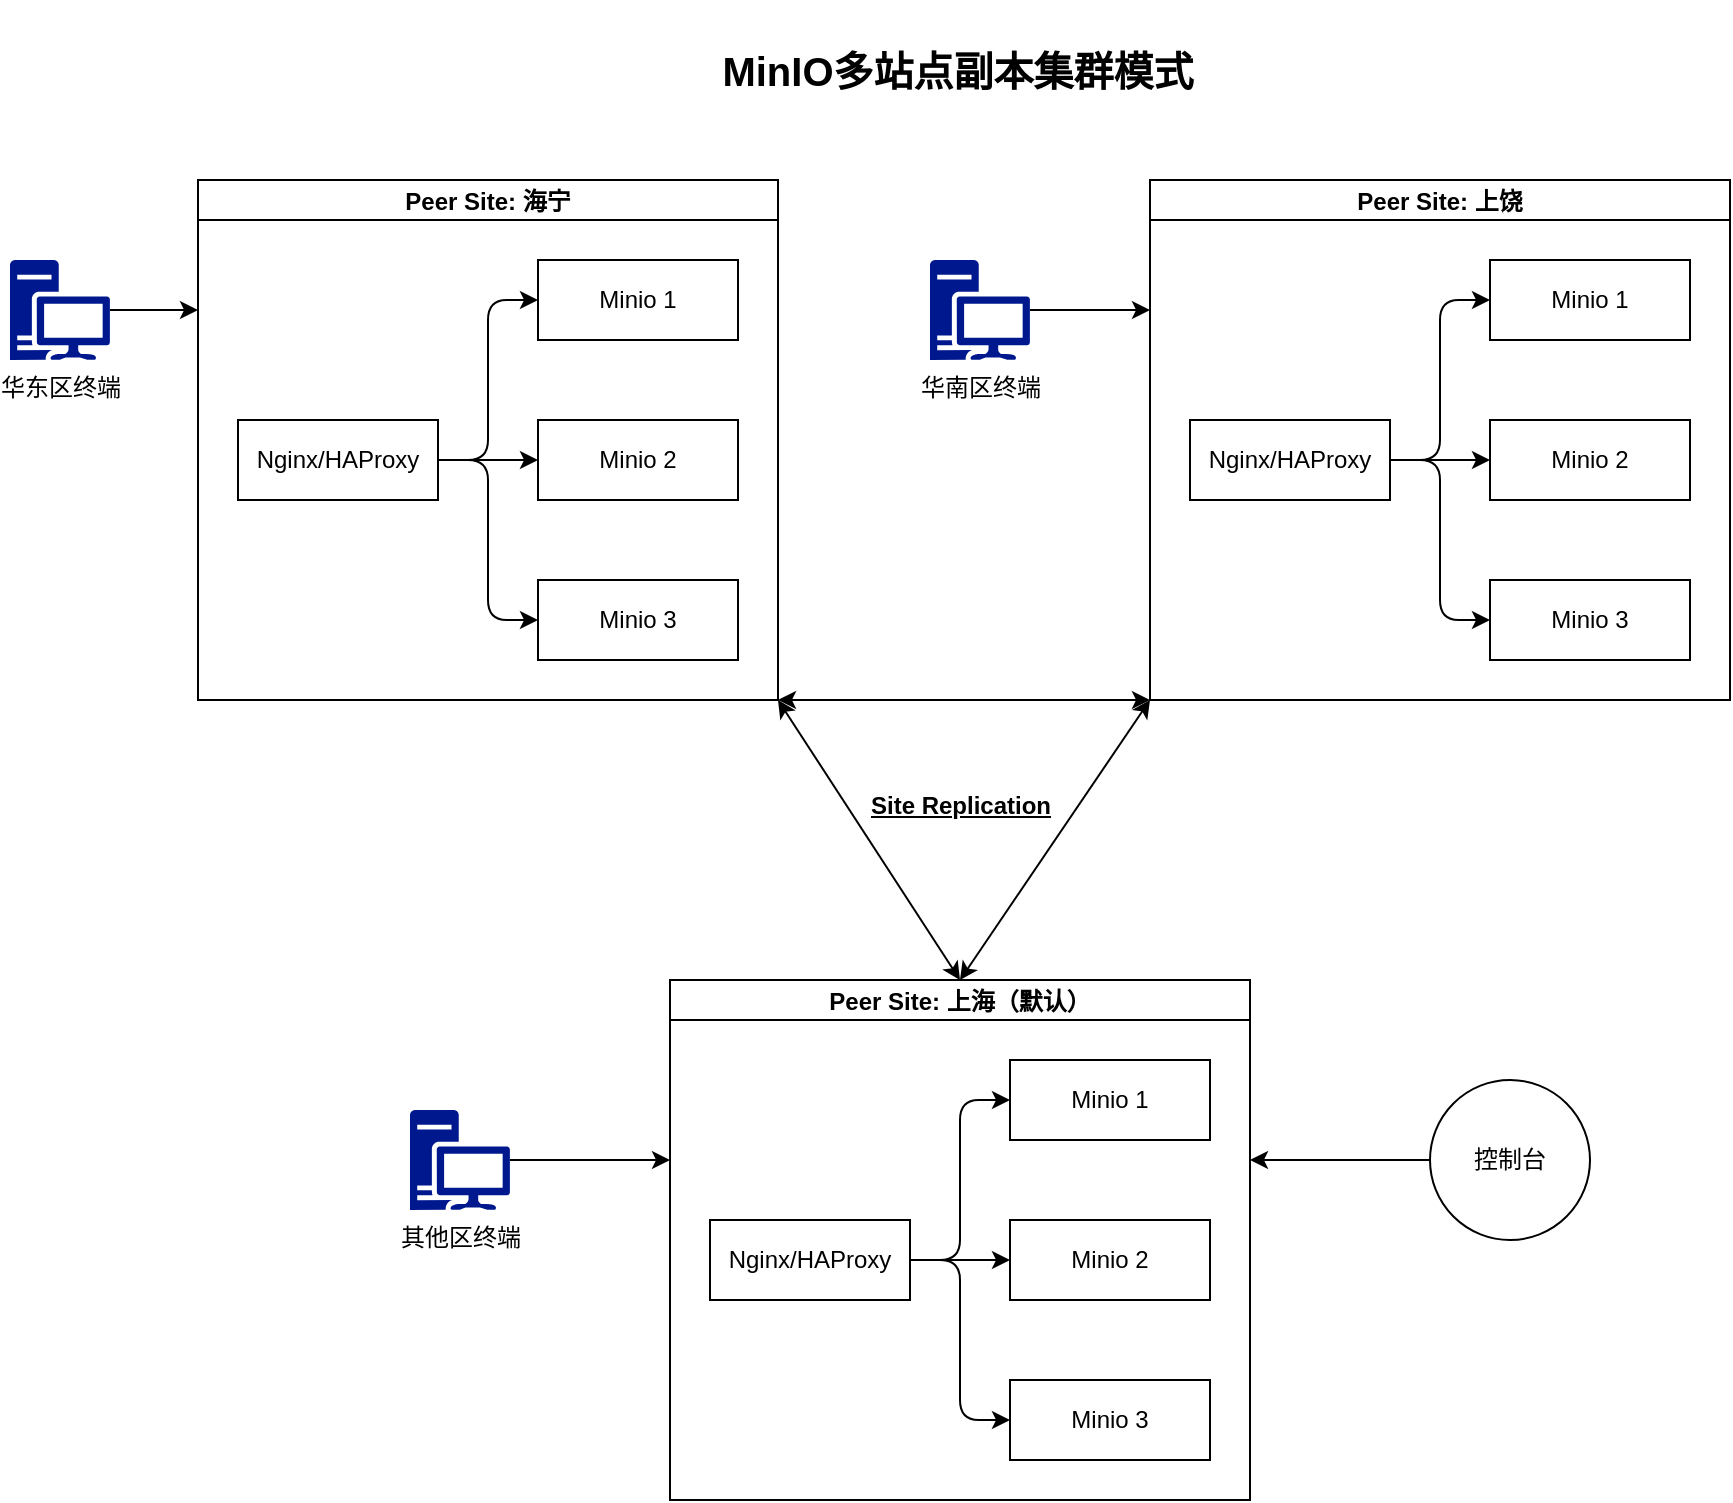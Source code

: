 <mxfile version="21.2.9" type="github">
  <diagram name="第 1 页" id="Cpr_CrSqc0OtEqs-9Lw1">
    <mxGraphModel dx="1272" dy="831" grid="1" gridSize="10" guides="1" tooltips="1" connect="1" arrows="1" fold="1" page="1" pageScale="1" pageWidth="827" pageHeight="1169" math="0" shadow="0">
      <root>
        <mxCell id="0" />
        <mxCell id="1" parent="0" />
        <mxCell id="EwrYYi56egPwJhbHhDXz-31" value="Peer Site: 上饶" style="swimlane;startSize=20;horizontal=1;childLayout=treeLayout;horizontalTree=1;resizable=0;containerType=tree;fontSize=12;" vertex="1" parent="1">
          <mxGeometry x="600" y="120" width="290" height="260" as="geometry" />
        </mxCell>
        <mxCell id="EwrYYi56egPwJhbHhDXz-32" value="Nginx/HAProxy" style="whiteSpace=wrap;html=1;points=[[0,0,0,0,0],[0,0.25,0,0,0],[0,0.5,0,0,0],[0,0.75,0,0,0],[0,1,0,0,0],[0.25,0,0,0,0],[0.25,1,0,0,0],[0.5,0,0,0,0],[0.5,1,0,0,0],[0.75,0,0,0,0],[0.75,1,0,0,0],[1,0,0,0,0],[1,0.25,0,0,0],[1,0.5,0,0,0],[1,0.75,0,0,0],[1,1,0,0,0]];" vertex="1" parent="EwrYYi56egPwJhbHhDXz-31">
          <mxGeometry x="20" y="120" width="100" height="40" as="geometry" />
        </mxCell>
        <mxCell id="EwrYYi56egPwJhbHhDXz-33" value="Minio 1" style="whiteSpace=wrap;html=1;" vertex="1" parent="EwrYYi56egPwJhbHhDXz-31">
          <mxGeometry x="170" y="40" width="100" height="40" as="geometry" />
        </mxCell>
        <mxCell id="EwrYYi56egPwJhbHhDXz-34" value="" style="edgeStyle=elbowEdgeStyle;elbow=horizontal;html=1;rounded=1;curved=0;sourcePerimeterSpacing=0;targetPerimeterSpacing=0;startSize=6;endSize=6;" edge="1" parent="EwrYYi56egPwJhbHhDXz-31" source="EwrYYi56egPwJhbHhDXz-32" target="EwrYYi56egPwJhbHhDXz-33">
          <mxGeometry relative="1" as="geometry" />
        </mxCell>
        <mxCell id="EwrYYi56egPwJhbHhDXz-35" value="Minio 2" style="whiteSpace=wrap;html=1;" vertex="1" parent="EwrYYi56egPwJhbHhDXz-31">
          <mxGeometry x="170" y="120" width="100" height="40" as="geometry" />
        </mxCell>
        <mxCell id="EwrYYi56egPwJhbHhDXz-36" value="" style="edgeStyle=elbowEdgeStyle;elbow=horizontal;html=1;rounded=1;curved=0;sourcePerimeterSpacing=0;targetPerimeterSpacing=0;startSize=6;endSize=6;" edge="1" parent="EwrYYi56egPwJhbHhDXz-31" source="EwrYYi56egPwJhbHhDXz-32" target="EwrYYi56egPwJhbHhDXz-35">
          <mxGeometry relative="1" as="geometry" />
        </mxCell>
        <mxCell id="EwrYYi56egPwJhbHhDXz-37" value="" style="edgeStyle=elbowEdgeStyle;elbow=horizontal;html=1;rounded=1;curved=0;sourcePerimeterSpacing=0;targetPerimeterSpacing=0;startSize=6;endSize=6;" edge="1" parent="EwrYYi56egPwJhbHhDXz-31" source="EwrYYi56egPwJhbHhDXz-32" target="EwrYYi56egPwJhbHhDXz-38">
          <mxGeometry relative="1" as="geometry" />
        </mxCell>
        <mxCell id="EwrYYi56egPwJhbHhDXz-38" value="Minio 3" style="whiteSpace=wrap;html=1;points=[[0,0,0,0,0],[0,0.25,0,0,0],[0,0.5,0,0,0],[0,0.75,0,0,0],[0,1,0,0,0],[0.25,0,0,0,0],[0.25,1,0,0,0],[0.5,0,0,0,0],[0.5,1,0,0,0],[0.75,0,0,0,0],[0.75,1,0,0,0],[1,0,0,0,0],[1,0.25,0,0,0],[1,0.5,0,0,0],[1,0.75,0,0,0],[1,1,0,0,0]];" vertex="1" parent="EwrYYi56egPwJhbHhDXz-31">
          <mxGeometry x="170" y="200" width="100" height="40" as="geometry" />
        </mxCell>
        <mxCell id="EwrYYi56egPwJhbHhDXz-48" value="MinIO多站点副本集群模式" style="text;html=1;strokeColor=none;fillColor=none;align=center;verticalAlign=middle;whiteSpace=wrap;rounded=0;fontStyle=1;horizontal=1;fontSize=20;spacing=4;" vertex="1" parent="1">
          <mxGeometry x="124" y="30" width="760" height="70" as="geometry" />
        </mxCell>
        <mxCell id="EwrYYi56egPwJhbHhDXz-50" value="Peer Site: 上海（默认）" style="swimlane;startSize=20;horizontal=1;childLayout=treeLayout;horizontalTree=1;resizable=0;containerType=tree;fontSize=12;" vertex="1" parent="1">
          <mxGeometry x="360" y="520" width="290" height="260" as="geometry" />
        </mxCell>
        <mxCell id="EwrYYi56egPwJhbHhDXz-51" value="Nginx/HAProxy" style="whiteSpace=wrap;html=1;points=[[0,0,0,0,0],[0,0.25,0,0,0],[0,0.5,0,0,0],[0,0.75,0,0,0],[0,1,0,0,0],[0.25,0,0,0,0],[0.25,1,0,0,0],[0.5,0,0,0,0],[0.5,1,0,0,0],[0.75,0,0,0,0],[0.75,1,0,0,0],[1,0,0,0,0],[1,0.25,0,0,0],[1,0.5,0,0,0],[1,0.75,0,0,0],[1,1,0,0,0]];" vertex="1" parent="EwrYYi56egPwJhbHhDXz-50">
          <mxGeometry x="20" y="120" width="100" height="40" as="geometry" />
        </mxCell>
        <mxCell id="EwrYYi56egPwJhbHhDXz-52" value="Minio 1" style="whiteSpace=wrap;html=1;" vertex="1" parent="EwrYYi56egPwJhbHhDXz-50">
          <mxGeometry x="170" y="40" width="100" height="40" as="geometry" />
        </mxCell>
        <mxCell id="EwrYYi56egPwJhbHhDXz-53" value="" style="edgeStyle=elbowEdgeStyle;elbow=horizontal;html=1;rounded=1;curved=0;sourcePerimeterSpacing=0;targetPerimeterSpacing=0;startSize=6;endSize=6;" edge="1" parent="EwrYYi56egPwJhbHhDXz-50" source="EwrYYi56egPwJhbHhDXz-51" target="EwrYYi56egPwJhbHhDXz-52">
          <mxGeometry relative="1" as="geometry" />
        </mxCell>
        <mxCell id="EwrYYi56egPwJhbHhDXz-54" value="Minio 2" style="whiteSpace=wrap;html=1;" vertex="1" parent="EwrYYi56egPwJhbHhDXz-50">
          <mxGeometry x="170" y="120" width="100" height="40" as="geometry" />
        </mxCell>
        <mxCell id="EwrYYi56egPwJhbHhDXz-55" value="" style="edgeStyle=elbowEdgeStyle;elbow=horizontal;html=1;rounded=1;curved=0;sourcePerimeterSpacing=0;targetPerimeterSpacing=0;startSize=6;endSize=6;" edge="1" parent="EwrYYi56egPwJhbHhDXz-50" source="EwrYYi56egPwJhbHhDXz-51" target="EwrYYi56egPwJhbHhDXz-54">
          <mxGeometry relative="1" as="geometry" />
        </mxCell>
        <mxCell id="EwrYYi56egPwJhbHhDXz-56" value="" style="edgeStyle=elbowEdgeStyle;elbow=horizontal;html=1;rounded=1;curved=0;sourcePerimeterSpacing=0;targetPerimeterSpacing=0;startSize=6;endSize=6;" edge="1" parent="EwrYYi56egPwJhbHhDXz-50" source="EwrYYi56egPwJhbHhDXz-51" target="EwrYYi56egPwJhbHhDXz-57">
          <mxGeometry relative="1" as="geometry" />
        </mxCell>
        <mxCell id="EwrYYi56egPwJhbHhDXz-57" value="Minio 3" style="whiteSpace=wrap;html=1;points=[[0,0,0,0,0],[0,0.25,0,0,0],[0,0.5,0,0,0],[0,0.75,0,0,0],[0,1,0,0,0],[0.25,0,0,0,0],[0.25,1,0,0,0],[0.5,0,0,0,0],[0.5,1,0,0,0],[0.75,0,0,0,0],[0.75,1,0,0,0],[1,0,0,0,0],[1,0.25,0,0,0],[1,0.5,0,0,0],[1,0.75,0,0,0],[1,1,0,0,0]];" vertex="1" parent="EwrYYi56egPwJhbHhDXz-50">
          <mxGeometry x="170" y="200" width="100" height="40" as="geometry" />
        </mxCell>
        <mxCell id="EwrYYi56egPwJhbHhDXz-58" value="Peer Site: 海宁" style="swimlane;startSize=20;horizontal=1;childLayout=treeLayout;horizontalTree=1;resizable=0;containerType=tree;fontSize=12;" vertex="1" parent="1">
          <mxGeometry x="124" y="120" width="290" height="260" as="geometry" />
        </mxCell>
        <mxCell id="EwrYYi56egPwJhbHhDXz-59" value="Nginx/HAProxy" style="whiteSpace=wrap;html=1;points=[[0,0,0,0,0],[0,0.25,0,0,0],[0,0.5,0,0,0],[0,0.75,0,0,0],[0,1,0,0,0],[0.25,0,0,0,0],[0.25,1,0,0,0],[0.5,0,0,0,0],[0.5,1,0,0,0],[0.75,0,0,0,0],[0.75,1,0,0,0],[1,0,0,0,0],[1,0.25,0,0,0],[1,0.5,0,0,0],[1,0.75,0,0,0],[1,1,0,0,0]];" vertex="1" parent="EwrYYi56egPwJhbHhDXz-58">
          <mxGeometry x="20" y="120" width="100" height="40" as="geometry" />
        </mxCell>
        <mxCell id="EwrYYi56egPwJhbHhDXz-60" value="Minio 1" style="whiteSpace=wrap;html=1;" vertex="1" parent="EwrYYi56egPwJhbHhDXz-58">
          <mxGeometry x="170" y="40" width="100" height="40" as="geometry" />
        </mxCell>
        <mxCell id="EwrYYi56egPwJhbHhDXz-61" value="" style="edgeStyle=elbowEdgeStyle;elbow=horizontal;html=1;rounded=1;curved=0;sourcePerimeterSpacing=0;targetPerimeterSpacing=0;startSize=6;endSize=6;" edge="1" parent="EwrYYi56egPwJhbHhDXz-58" source="EwrYYi56egPwJhbHhDXz-59" target="EwrYYi56egPwJhbHhDXz-60">
          <mxGeometry relative="1" as="geometry" />
        </mxCell>
        <mxCell id="EwrYYi56egPwJhbHhDXz-62" value="Minio 2" style="whiteSpace=wrap;html=1;" vertex="1" parent="EwrYYi56egPwJhbHhDXz-58">
          <mxGeometry x="170" y="120" width="100" height="40" as="geometry" />
        </mxCell>
        <mxCell id="EwrYYi56egPwJhbHhDXz-63" value="" style="edgeStyle=elbowEdgeStyle;elbow=horizontal;html=1;rounded=1;curved=0;sourcePerimeterSpacing=0;targetPerimeterSpacing=0;startSize=6;endSize=6;" edge="1" parent="EwrYYi56egPwJhbHhDXz-58" source="EwrYYi56egPwJhbHhDXz-59" target="EwrYYi56egPwJhbHhDXz-62">
          <mxGeometry relative="1" as="geometry" />
        </mxCell>
        <mxCell id="EwrYYi56egPwJhbHhDXz-64" value="" style="edgeStyle=elbowEdgeStyle;elbow=horizontal;html=1;rounded=1;curved=0;sourcePerimeterSpacing=0;targetPerimeterSpacing=0;startSize=6;endSize=6;" edge="1" parent="EwrYYi56egPwJhbHhDXz-58" source="EwrYYi56egPwJhbHhDXz-59" target="EwrYYi56egPwJhbHhDXz-65">
          <mxGeometry relative="1" as="geometry" />
        </mxCell>
        <mxCell id="EwrYYi56egPwJhbHhDXz-65" value="Minio 3" style="whiteSpace=wrap;html=1;points=[[0,0,0,0,0],[0,0.25,0,0,0],[0,0.5,0,0,0],[0,0.75,0,0,0],[0,1,0,0,0],[0.25,0,0,0,0],[0.25,1,0,0,0],[0.5,0,0,0,0],[0.5,1,0,0,0],[0.75,0,0,0,0],[0.75,1,0,0,0],[1,0,0,0,0],[1,0.25,0,0,0],[1,0.5,0,0,0],[1,0.75,0,0,0],[1,1,0,0,0]];" vertex="1" parent="EwrYYi56egPwJhbHhDXz-58">
          <mxGeometry x="170" y="200" width="100" height="40" as="geometry" />
        </mxCell>
        <mxCell id="EwrYYi56egPwJhbHhDXz-69" value="" style="edgeStyle=orthogonalEdgeStyle;rounded=0;orthogonalLoop=1;jettySize=auto;html=1;entryX=0;entryY=0.25;entryDx=0;entryDy=0;" edge="1" parent="1" source="EwrYYi56egPwJhbHhDXz-68" target="EwrYYi56egPwJhbHhDXz-58">
          <mxGeometry relative="1" as="geometry">
            <mxPoint x="170" y="260" as="targetPoint" />
          </mxGeometry>
        </mxCell>
        <mxCell id="EwrYYi56egPwJhbHhDXz-68" value="华东区终端" style="sketch=0;aspect=fixed;pointerEvents=1;shadow=0;dashed=0;html=1;strokeColor=none;labelPosition=center;verticalLabelPosition=bottom;verticalAlign=top;align=center;fillColor=#00188D;shape=mxgraph.mscae.enterprise.workstation_client" vertex="1" parent="1">
          <mxGeometry x="30" y="160" width="50" height="50" as="geometry" />
        </mxCell>
        <mxCell id="EwrYYi56egPwJhbHhDXz-89" style="edgeStyle=orthogonalEdgeStyle;rounded=0;orthogonalLoop=1;jettySize=auto;html=1;entryX=0;entryY=0.25;entryDx=0;entryDy=0;" edge="1" parent="1" source="EwrYYi56egPwJhbHhDXz-70" target="EwrYYi56egPwJhbHhDXz-31">
          <mxGeometry relative="1" as="geometry" />
        </mxCell>
        <mxCell id="EwrYYi56egPwJhbHhDXz-70" value="华南区终端" style="sketch=0;aspect=fixed;pointerEvents=1;shadow=0;dashed=0;html=1;strokeColor=none;labelPosition=center;verticalLabelPosition=bottom;verticalAlign=top;align=center;fillColor=#00188D;shape=mxgraph.mscae.enterprise.workstation_client" vertex="1" parent="1">
          <mxGeometry x="490" y="160" width="50" height="50" as="geometry" />
        </mxCell>
        <mxCell id="EwrYYi56egPwJhbHhDXz-73" value="" style="endArrow=classic;startArrow=classic;html=1;rounded=0;exitX=0.5;exitY=0;exitDx=0;exitDy=0;entryX=1;entryY=1;entryDx=0;entryDy=0;" edge="1" parent="1" source="EwrYYi56egPwJhbHhDXz-50" target="EwrYYi56egPwJhbHhDXz-58">
          <mxGeometry width="50" height="50" relative="1" as="geometry">
            <mxPoint x="260" y="430" as="sourcePoint" />
            <mxPoint x="310" y="380" as="targetPoint" />
          </mxGeometry>
        </mxCell>
        <mxCell id="EwrYYi56egPwJhbHhDXz-74" value="" style="endArrow=classic;startArrow=classic;html=1;rounded=0;exitX=0.5;exitY=0;exitDx=0;exitDy=0;entryX=0;entryY=1;entryDx=0;entryDy=0;" edge="1" parent="1" source="EwrYYi56egPwJhbHhDXz-50" target="EwrYYi56egPwJhbHhDXz-31">
          <mxGeometry width="50" height="50" relative="1" as="geometry">
            <mxPoint x="485" y="550" as="sourcePoint" />
            <mxPoint x="320" y="390" as="targetPoint" />
          </mxGeometry>
        </mxCell>
        <mxCell id="EwrYYi56egPwJhbHhDXz-77" value="" style="endArrow=classic;startArrow=classic;html=1;rounded=0;entryX=0;entryY=1;entryDx=0;entryDy=0;exitX=1;exitY=1;exitDx=0;exitDy=0;" edge="1" parent="1" source="EwrYYi56egPwJhbHhDXz-58" target="EwrYYi56egPwJhbHhDXz-31">
          <mxGeometry width="50" height="50" relative="1" as="geometry">
            <mxPoint x="440" y="380" as="sourcePoint" />
            <mxPoint x="490" y="330" as="targetPoint" />
          </mxGeometry>
        </mxCell>
        <mxCell id="EwrYYi56egPwJhbHhDXz-78" value="Site Replication " style="text;html=1;align=center;verticalAlign=middle;resizable=0;points=[];autosize=1;strokeColor=none;fillColor=none;fontStyle=5" vertex="1" parent="1">
          <mxGeometry x="450" y="418" width="110" height="30" as="geometry" />
        </mxCell>
        <mxCell id="EwrYYi56egPwJhbHhDXz-85" style="edgeStyle=orthogonalEdgeStyle;rounded=0;orthogonalLoop=1;jettySize=auto;html=1;" edge="1" parent="1" source="EwrYYi56egPwJhbHhDXz-82">
          <mxGeometry relative="1" as="geometry">
            <mxPoint x="360" y="610" as="targetPoint" />
          </mxGeometry>
        </mxCell>
        <mxCell id="EwrYYi56egPwJhbHhDXz-82" value="其他区终端" style="sketch=0;aspect=fixed;pointerEvents=1;shadow=0;dashed=0;html=1;strokeColor=none;labelPosition=center;verticalLabelPosition=bottom;verticalAlign=top;align=center;fillColor=#00188D;shape=mxgraph.mscae.enterprise.workstation_client" vertex="1" parent="1">
          <mxGeometry x="230" y="585" width="50" height="50" as="geometry" />
        </mxCell>
        <mxCell id="EwrYYi56egPwJhbHhDXz-91" style="edgeStyle=orthogonalEdgeStyle;rounded=0;orthogonalLoop=1;jettySize=auto;html=1;" edge="1" parent="1" source="EwrYYi56egPwJhbHhDXz-90">
          <mxGeometry relative="1" as="geometry">
            <mxPoint x="650" y="610" as="targetPoint" />
          </mxGeometry>
        </mxCell>
        <mxCell id="EwrYYi56egPwJhbHhDXz-90" value="控制台" style="ellipse;whiteSpace=wrap;html=1;aspect=fixed;" vertex="1" parent="1">
          <mxGeometry x="740" y="570" width="80" height="80" as="geometry" />
        </mxCell>
      </root>
    </mxGraphModel>
  </diagram>
</mxfile>
